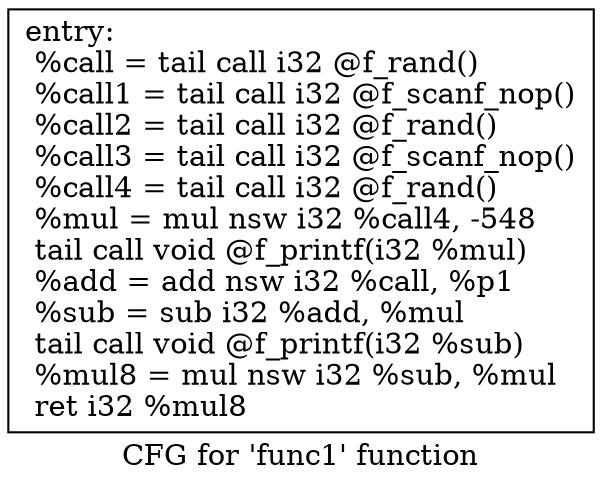 digraph "CFG for 'func1' function" {
	label="CFG for 'func1' function";

	Node0x5639da8606b0 [shape=record,label="{entry:\l  %call = tail call i32 @f_rand()\l  %call1 = tail call i32 @f_scanf_nop()\l  %call2 = tail call i32 @f_rand()\l  %call3 = tail call i32 @f_scanf_nop()\l  %call4 = tail call i32 @f_rand()\l  %mul = mul nsw i32 %call4, -548\l  tail call void @f_printf(i32 %mul)\l  %add = add nsw i32 %call, %p1\l  %sub = sub i32 %add, %mul\l  tail call void @f_printf(i32 %sub)\l  %mul8 = mul nsw i32 %sub, %mul\l  ret i32 %mul8\l}"];
}
